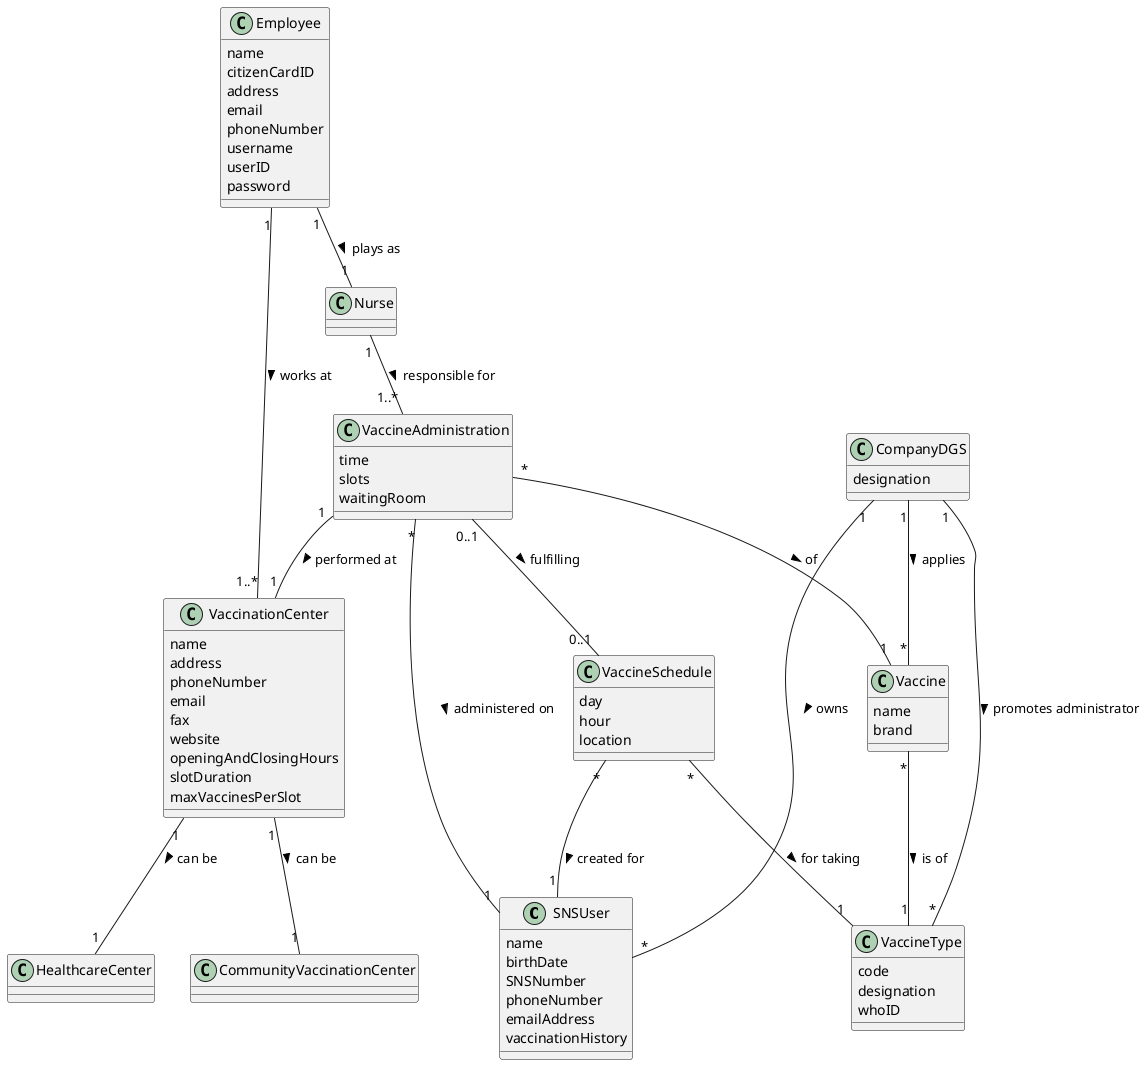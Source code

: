@startuml
'https://plantuml.com/class-diagram

class SNSUser{
  name
  birthDate
  SNSNumber
  phoneNumber
  emailAddress
  vaccinationHistory
}

class Nurse

class Employee{
    name
    citizenCardID
    address
    email
    phoneNumber
    username
    userID
    password
}

class VaccinationCenter{
  name
  address
  phoneNumber
  email
  fax
  website
  openingAndClosingHours
  slotDuration
  maxVaccinesPerSlot
}

class CommunityVaccinationCenter{
}

class HealthcareCenter{
}


class Vaccine{
  name
  brand
}

class VaccineType{
  code
  designation
  whoID
}

class VaccineAdministration{
  time
  slots
  waitingRoom
}

class VaccineSchedule{
  day
  hour
  location
}

class CompanyDGS{
    designation
}



CompanyDGS "1" -- "*" SNSUser: > owns
CompanyDGS "1" -- "*" VaccineType: > promotes administrator
CompanyDGS "1" -- "*" Vaccine: > applies

Employee "1" -- "1" Nurse:> plays as
Employee "1" -- "1..*" VaccinationCenter:> works at

Nurse "1" -- "1..*" VaccineAdministration: > responsible for

VaccinationCenter "1" -- "1" HealthcareCenter:> can be
VaccinationCenter "1" -- "1" CommunityVaccinationCenter:> can be

Vaccine "*" -- "1" VaccineType: > is of

VaccineSchedule "*" -- "1" VaccineType: > for taking
VaccineSchedule "*" -- "1" SNSUser: > created for


VaccineAdministration "*" -- "1" SNSUser: > administered on
VaccineAdministration "*" -- "1" Vaccine: > of
VaccineAdministration "0..1" -- "0..1" VaccineSchedule: > fulfilling
VaccineAdministration "1" -- "1" VaccinationCenter: > performed at



@enduml